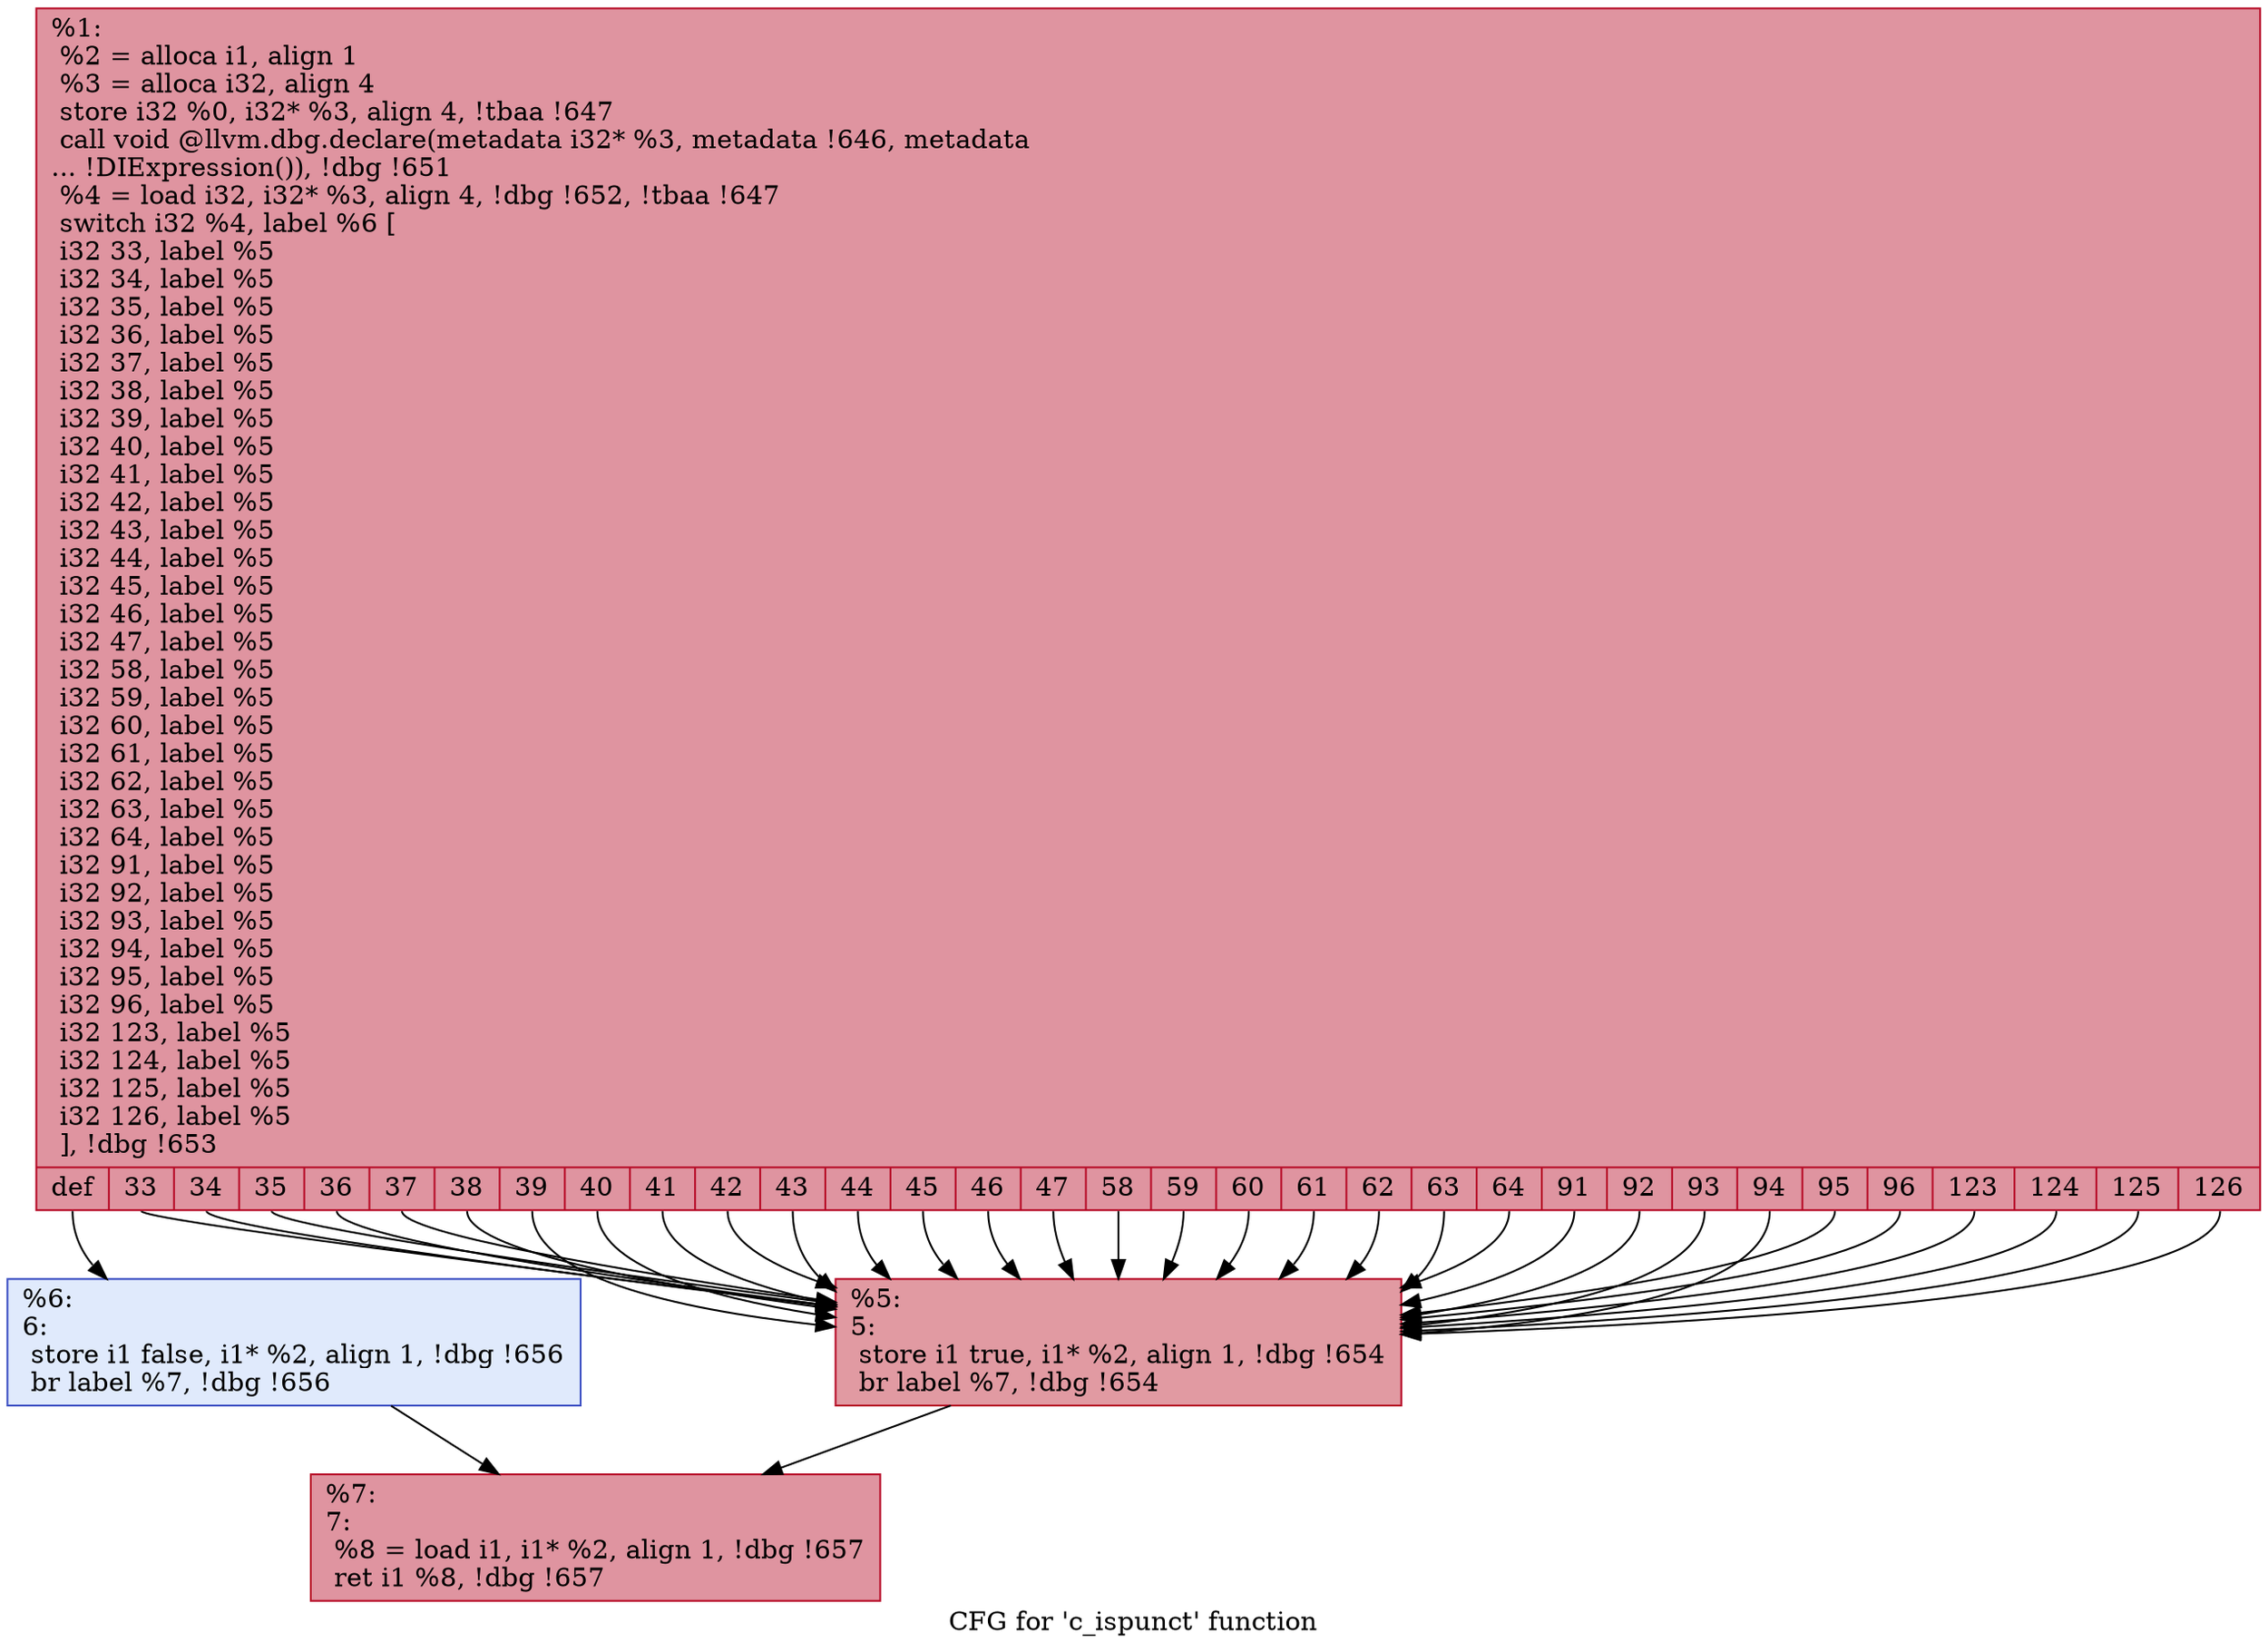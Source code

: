 digraph "CFG for 'c_ispunct' function" {
	label="CFG for 'c_ispunct' function";

	Node0x7ca140 [shape=record,color="#b70d28ff", style=filled, fillcolor="#b70d2870",label="{%1:\l  %2 = alloca i1, align 1\l  %3 = alloca i32, align 4\l  store i32 %0, i32* %3, align 4, !tbaa !647\l  call void @llvm.dbg.declare(metadata i32* %3, metadata !646, metadata\l... !DIExpression()), !dbg !651\l  %4 = load i32, i32* %3, align 4, !dbg !652, !tbaa !647\l  switch i32 %4, label %6 [\l    i32 33, label %5\l    i32 34, label %5\l    i32 35, label %5\l    i32 36, label %5\l    i32 37, label %5\l    i32 38, label %5\l    i32 39, label %5\l    i32 40, label %5\l    i32 41, label %5\l    i32 42, label %5\l    i32 43, label %5\l    i32 44, label %5\l    i32 45, label %5\l    i32 46, label %5\l    i32 47, label %5\l    i32 58, label %5\l    i32 59, label %5\l    i32 60, label %5\l    i32 61, label %5\l    i32 62, label %5\l    i32 63, label %5\l    i32 64, label %5\l    i32 91, label %5\l    i32 92, label %5\l    i32 93, label %5\l    i32 94, label %5\l    i32 95, label %5\l    i32 96, label %5\l    i32 123, label %5\l    i32 124, label %5\l    i32 125, label %5\l    i32 126, label %5\l  ], !dbg !653\l|{<s0>def|<s1>33|<s2>34|<s3>35|<s4>36|<s5>37|<s6>38|<s7>39|<s8>40|<s9>41|<s10>42|<s11>43|<s12>44|<s13>45|<s14>46|<s15>47|<s16>58|<s17>59|<s18>60|<s19>61|<s20>62|<s21>63|<s22>64|<s23>91|<s24>92|<s25>93|<s26>94|<s27>95|<s28>96|<s29>123|<s30>124|<s31>125|<s32>126}}"];
	Node0x7ca140:s0 -> Node0x7c7fd0;
	Node0x7ca140:s1 -> Node0x7c7f80;
	Node0x7ca140:s2 -> Node0x7c7f80;
	Node0x7ca140:s3 -> Node0x7c7f80;
	Node0x7ca140:s4 -> Node0x7c7f80;
	Node0x7ca140:s5 -> Node0x7c7f80;
	Node0x7ca140:s6 -> Node0x7c7f80;
	Node0x7ca140:s7 -> Node0x7c7f80;
	Node0x7ca140:s8 -> Node0x7c7f80;
	Node0x7ca140:s9 -> Node0x7c7f80;
	Node0x7ca140:s10 -> Node0x7c7f80;
	Node0x7ca140:s11 -> Node0x7c7f80;
	Node0x7ca140:s12 -> Node0x7c7f80;
	Node0x7ca140:s13 -> Node0x7c7f80;
	Node0x7ca140:s14 -> Node0x7c7f80;
	Node0x7ca140:s15 -> Node0x7c7f80;
	Node0x7ca140:s16 -> Node0x7c7f80;
	Node0x7ca140:s17 -> Node0x7c7f80;
	Node0x7ca140:s18 -> Node0x7c7f80;
	Node0x7ca140:s19 -> Node0x7c7f80;
	Node0x7ca140:s20 -> Node0x7c7f80;
	Node0x7ca140:s21 -> Node0x7c7f80;
	Node0x7ca140:s22 -> Node0x7c7f80;
	Node0x7ca140:s23 -> Node0x7c7f80;
	Node0x7ca140:s24 -> Node0x7c7f80;
	Node0x7ca140:s25 -> Node0x7c7f80;
	Node0x7ca140:s26 -> Node0x7c7f80;
	Node0x7ca140:s27 -> Node0x7c7f80;
	Node0x7ca140:s28 -> Node0x7c7f80;
	Node0x7ca140:s29 -> Node0x7c7f80;
	Node0x7ca140:s30 -> Node0x7c7f80;
	Node0x7ca140:s31 -> Node0x7c7f80;
	Node0x7ca140:s32 -> Node0x7c7f80;
	Node0x7c7f80 [shape=record,color="#b70d28ff", style=filled, fillcolor="#bb1b2c70",label="{%5:\l5:                                                \l  store i1 true, i1* %2, align 1, !dbg !654\l  br label %7, !dbg !654\l}"];
	Node0x7c7f80 -> Node0x7c8020;
	Node0x7c7fd0 [shape=record,color="#3d50c3ff", style=filled, fillcolor="#b9d0f970",label="{%6:\l6:                                                \l  store i1 false, i1* %2, align 1, !dbg !656\l  br label %7, !dbg !656\l}"];
	Node0x7c7fd0 -> Node0x7c8020;
	Node0x7c8020 [shape=record,color="#b70d28ff", style=filled, fillcolor="#b70d2870",label="{%7:\l7:                                                \l  %8 = load i1, i1* %2, align 1, !dbg !657\l  ret i1 %8, !dbg !657\l}"];
}
